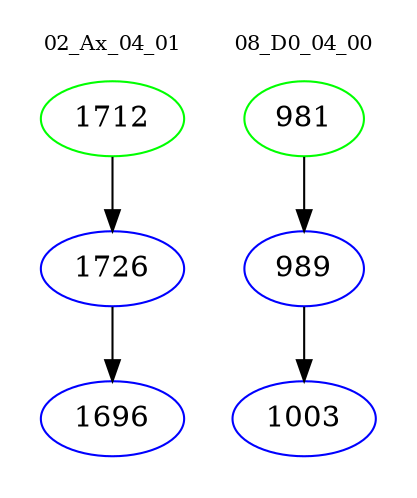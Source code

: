 digraph{
subgraph cluster_0 {
color = white
label = "02_Ax_04_01";
fontsize=10;
T0_1712 [label="1712", color="green"]
T0_1712 -> T0_1726 [color="black"]
T0_1726 [label="1726", color="blue"]
T0_1726 -> T0_1696 [color="black"]
T0_1696 [label="1696", color="blue"]
}
subgraph cluster_1 {
color = white
label = "08_D0_04_00";
fontsize=10;
T1_981 [label="981", color="green"]
T1_981 -> T1_989 [color="black"]
T1_989 [label="989", color="blue"]
T1_989 -> T1_1003 [color="black"]
T1_1003 [label="1003", color="blue"]
}
}

